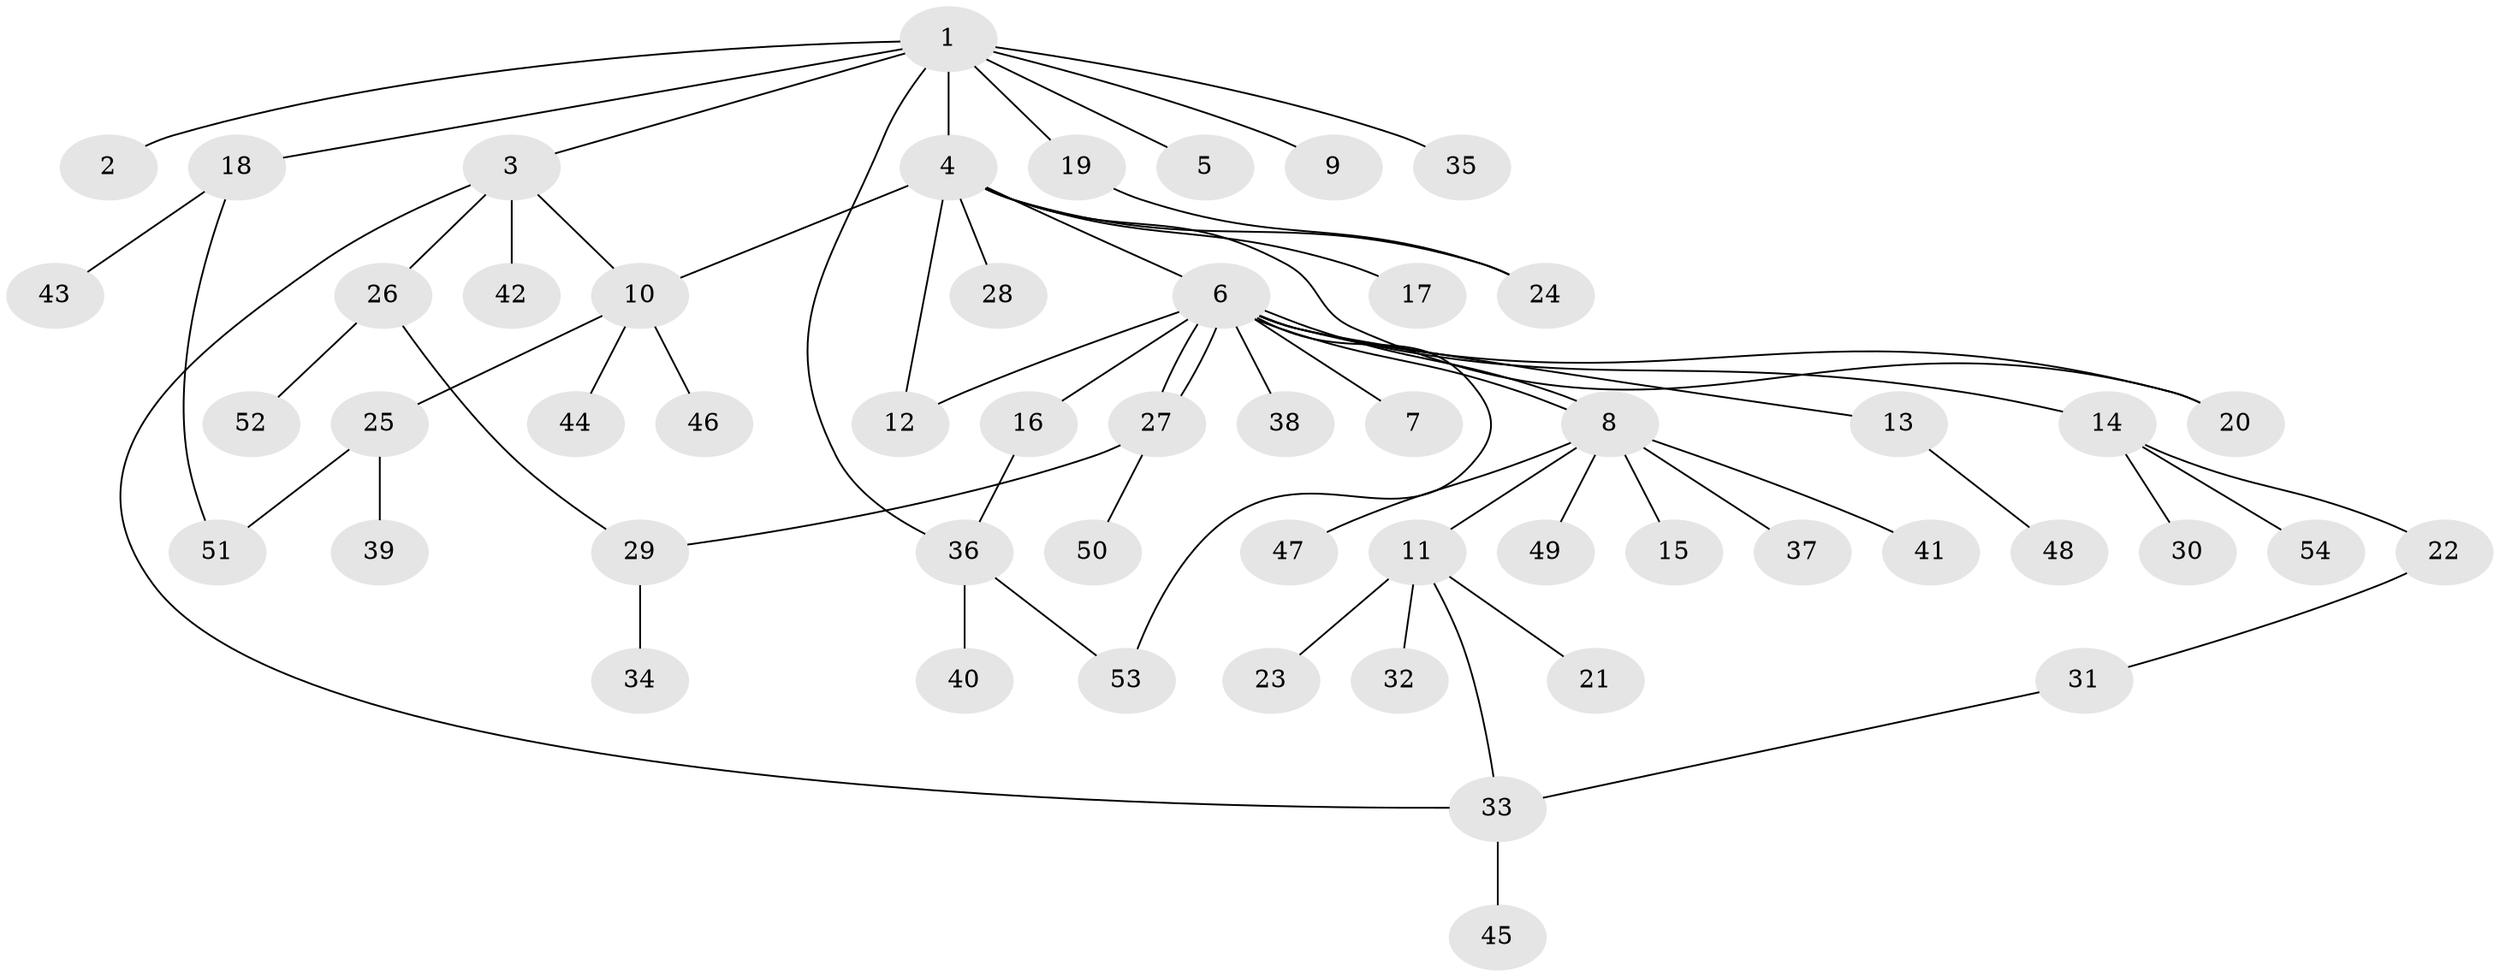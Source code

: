 // Generated by graph-tools (version 1.1) at 2025/48/03/09/25 04:48:41]
// undirected, 54 vertices, 65 edges
graph export_dot {
graph [start="1"]
  node [color=gray90,style=filled];
  1;
  2;
  3;
  4;
  5;
  6;
  7;
  8;
  9;
  10;
  11;
  12;
  13;
  14;
  15;
  16;
  17;
  18;
  19;
  20;
  21;
  22;
  23;
  24;
  25;
  26;
  27;
  28;
  29;
  30;
  31;
  32;
  33;
  34;
  35;
  36;
  37;
  38;
  39;
  40;
  41;
  42;
  43;
  44;
  45;
  46;
  47;
  48;
  49;
  50;
  51;
  52;
  53;
  54;
  1 -- 2;
  1 -- 3;
  1 -- 4;
  1 -- 5;
  1 -- 9;
  1 -- 18;
  1 -- 19;
  1 -- 35;
  1 -- 36;
  3 -- 10;
  3 -- 26;
  3 -- 33;
  3 -- 42;
  4 -- 6;
  4 -- 10;
  4 -- 12;
  4 -- 17;
  4 -- 20;
  4 -- 24;
  4 -- 28;
  6 -- 7;
  6 -- 8;
  6 -- 8;
  6 -- 12;
  6 -- 13;
  6 -- 14;
  6 -- 16;
  6 -- 20;
  6 -- 27;
  6 -- 27;
  6 -- 38;
  6 -- 53;
  8 -- 11;
  8 -- 15;
  8 -- 37;
  8 -- 41;
  8 -- 47;
  8 -- 49;
  10 -- 25;
  10 -- 44;
  10 -- 46;
  11 -- 21;
  11 -- 23;
  11 -- 32;
  11 -- 33;
  13 -- 48;
  14 -- 22;
  14 -- 30;
  14 -- 54;
  16 -- 36;
  18 -- 43;
  18 -- 51;
  19 -- 24;
  22 -- 31;
  25 -- 39;
  25 -- 51;
  26 -- 29;
  26 -- 52;
  27 -- 29;
  27 -- 50;
  29 -- 34;
  31 -- 33;
  33 -- 45;
  36 -- 40;
  36 -- 53;
}
